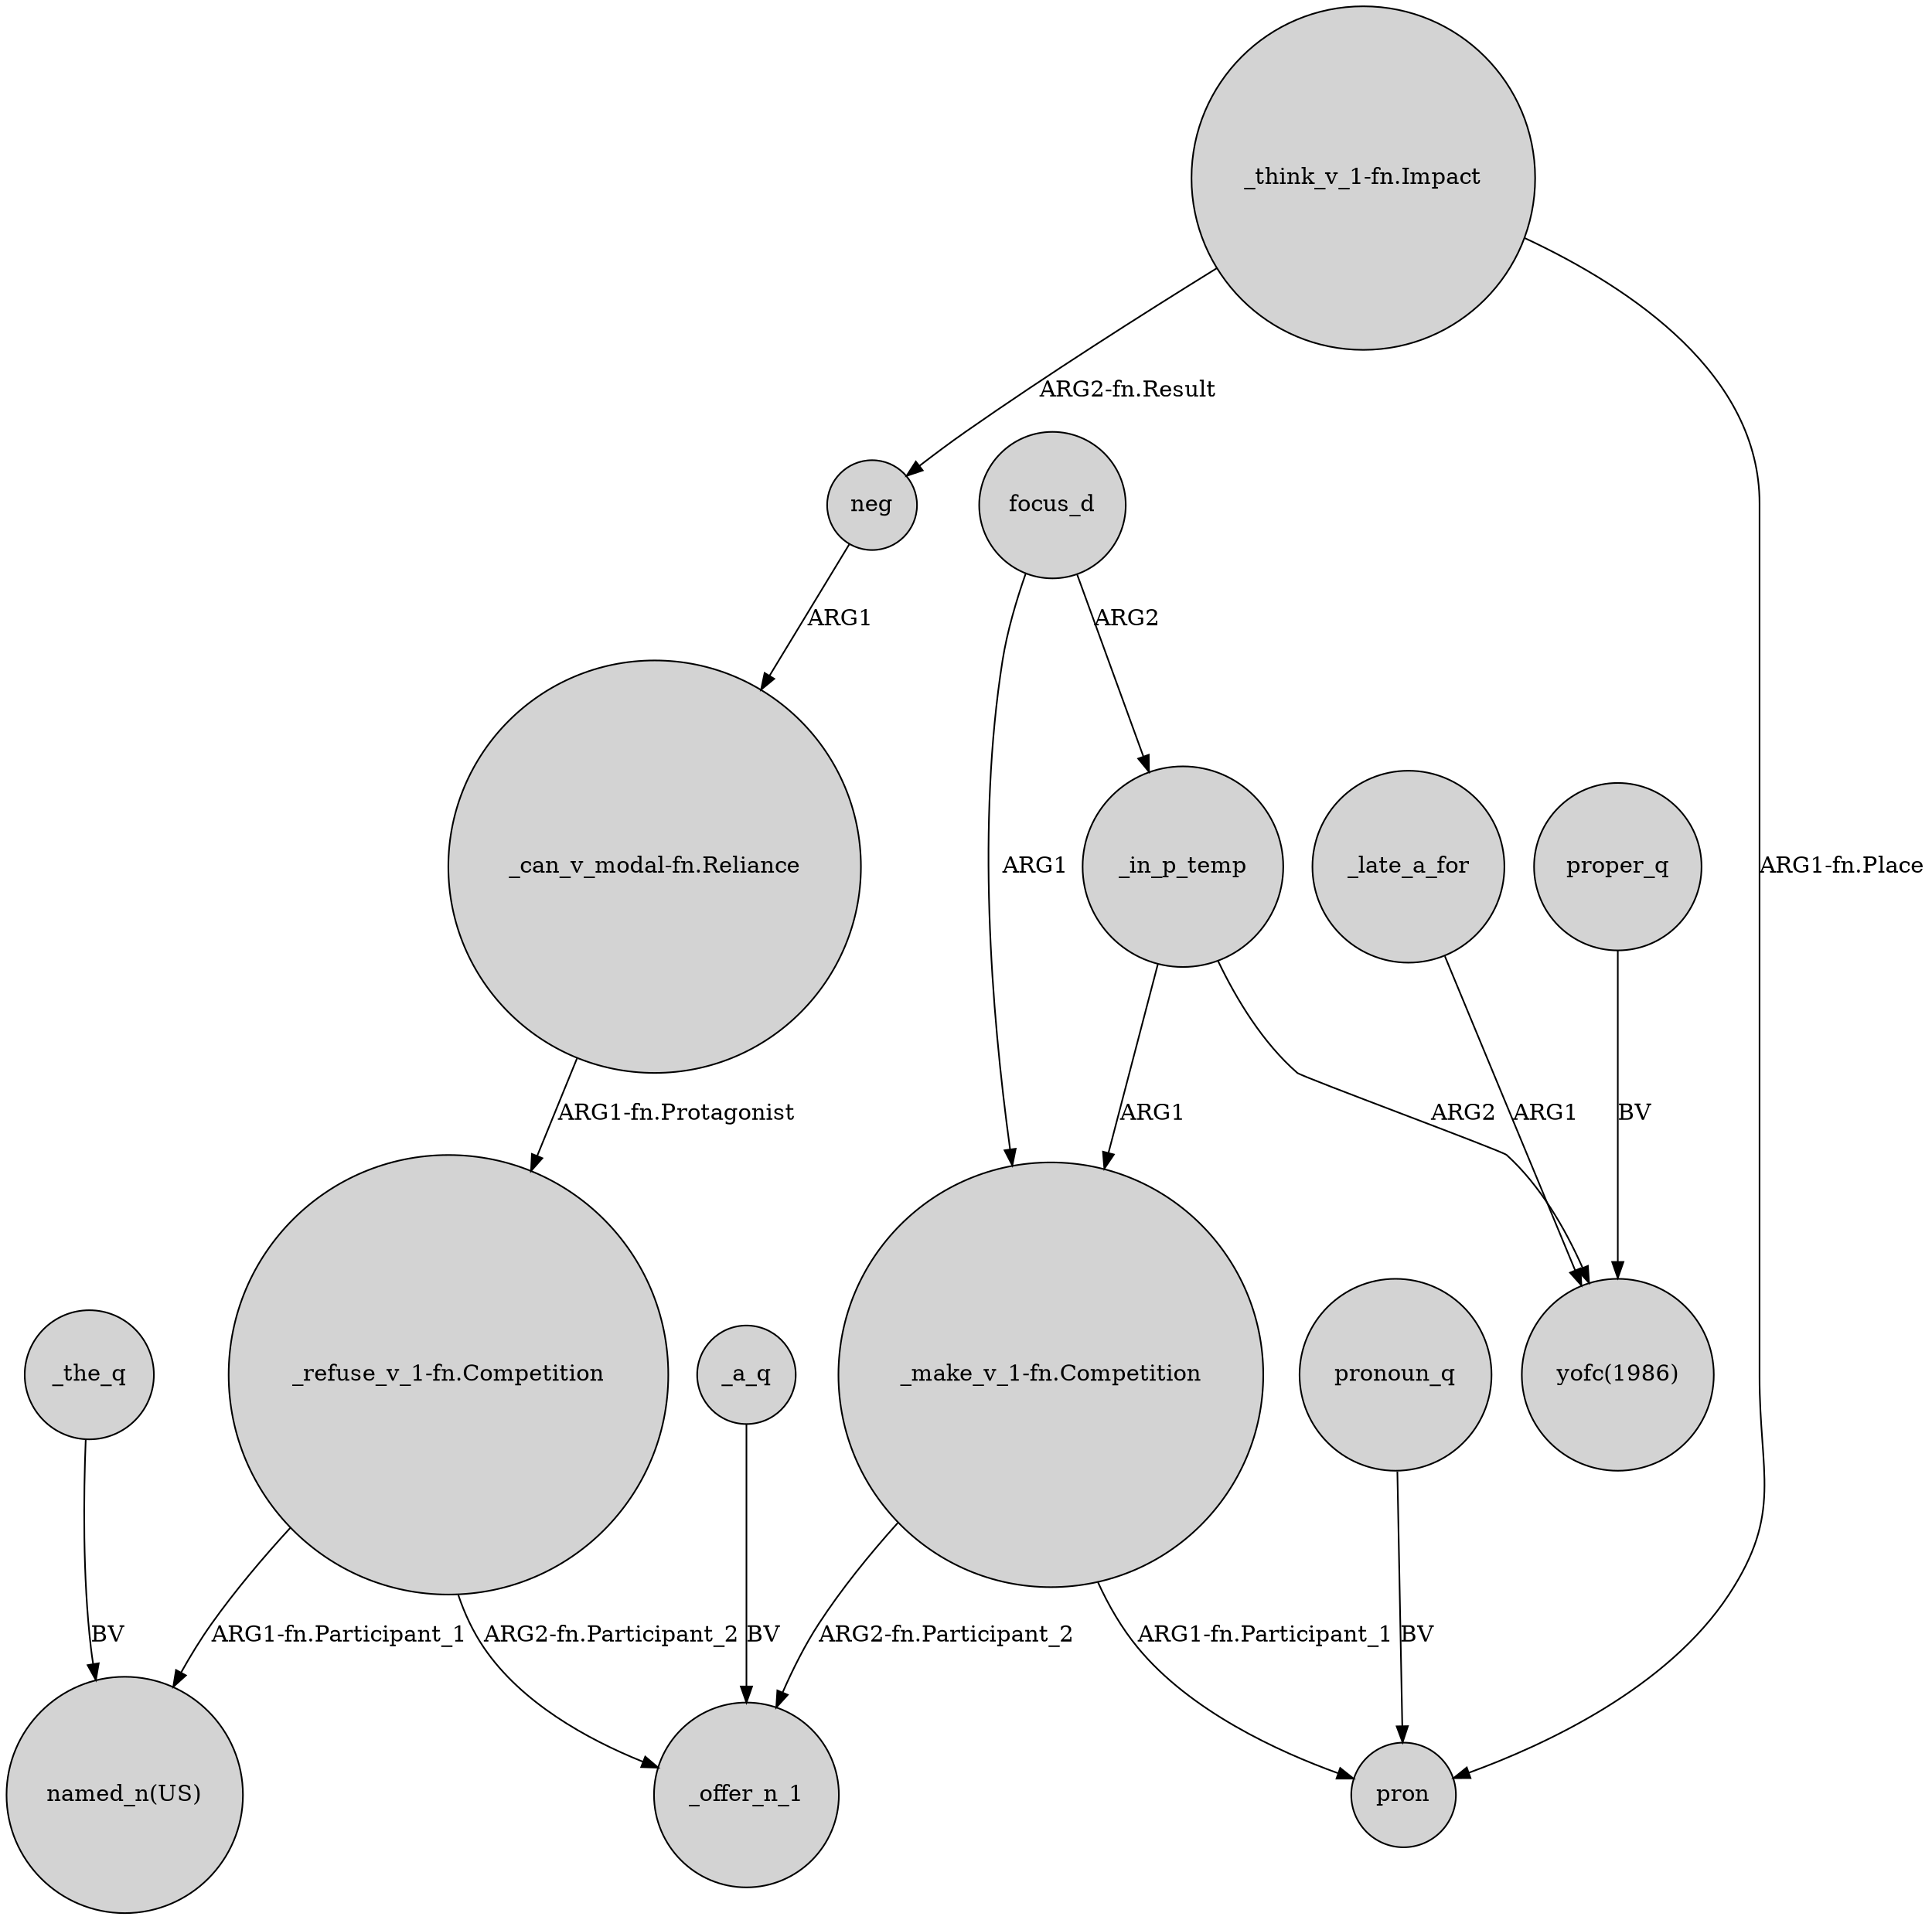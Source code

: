 digraph {
	node [shape=circle style=filled]
	"_can_v_modal-fn.Reliance" -> "_refuse_v_1-fn.Competition" [label="ARG1-fn.Protagonist"]
	neg -> "_can_v_modal-fn.Reliance" [label=ARG1]
	"_make_v_1-fn.Competition" -> pron [label="ARG1-fn.Participant_1"]
	focus_d -> "_make_v_1-fn.Competition" [label=ARG1]
	_in_p_temp -> "_make_v_1-fn.Competition" [label=ARG1]
	_a_q -> _offer_n_1 [label=BV]
	"_think_v_1-fn.Impact" -> neg [label="ARG2-fn.Result"]
	"_refuse_v_1-fn.Competition" -> _offer_n_1 [label="ARG2-fn.Participant_2"]
	_late_a_for -> "yofc(1986)" [label=ARG1]
	proper_q -> "yofc(1986)" [label=BV]
	_the_q -> "named_n(US)" [label=BV]
	_in_p_temp -> "yofc(1986)" [label=ARG2]
	"_make_v_1-fn.Competition" -> _offer_n_1 [label="ARG2-fn.Participant_2"]
	"_think_v_1-fn.Impact" -> pron [label="ARG1-fn.Place"]
	focus_d -> _in_p_temp [label=ARG2]
	pronoun_q -> pron [label=BV]
	"_refuse_v_1-fn.Competition" -> "named_n(US)" [label="ARG1-fn.Participant_1"]
}
